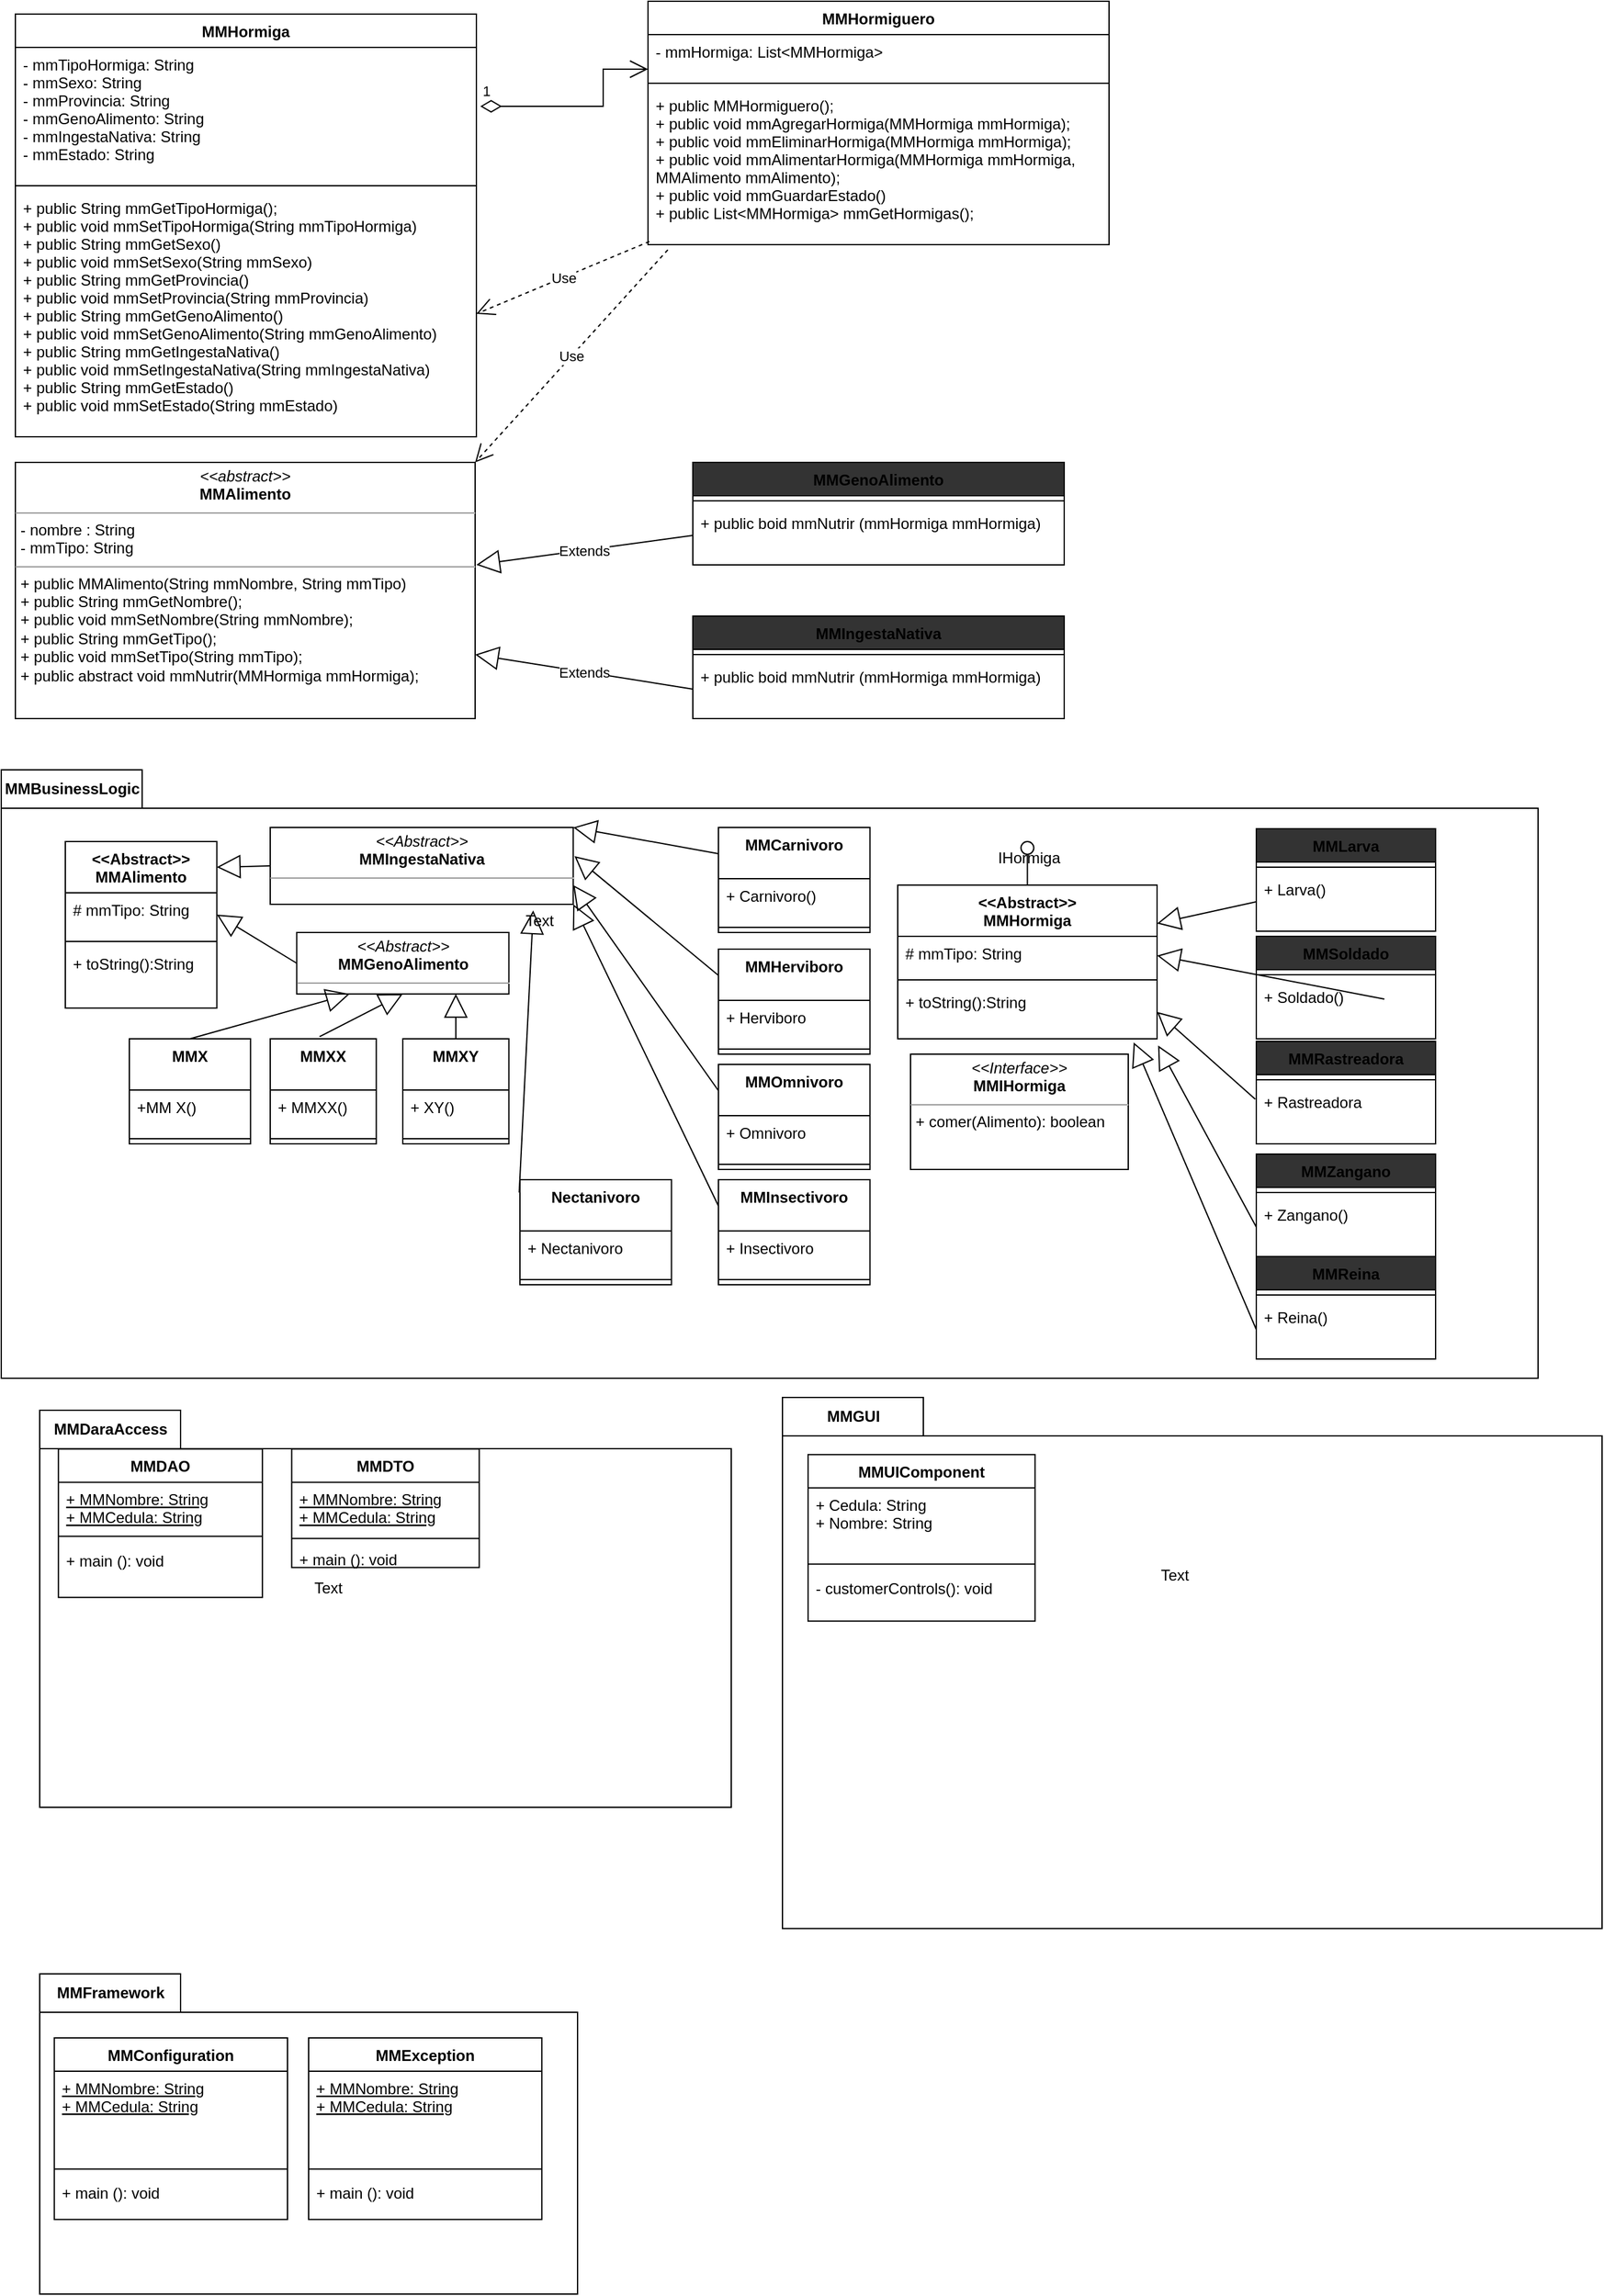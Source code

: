 <mxfile>
    <diagram id="z_uSLRBLm9-AL7y3q-LX" name="Page-1">
        <mxGraphModel dx="986" dy="571" grid="1" gridSize="10" guides="1" tooltips="1" connect="1" arrows="1" fold="1" page="1" pageScale="1" pageWidth="850" pageHeight="1100" math="0" shadow="0">
            <root>
                <mxCell id="0"/>
                <mxCell id="1" parent="0"/>
                <mxCell id="23" value="&lt;p style=&quot;margin:0px;margin-top:4px;text-align:center;&quot;&gt;&lt;i&gt;&amp;lt;&amp;lt;abstract&amp;gt;&amp;gt;&lt;/i&gt;&lt;br&gt;&lt;b&gt;MMAlimento&lt;/b&gt;&lt;/p&gt;&lt;hr size=&quot;1&quot;&gt;&lt;p style=&quot;margin:0px;margin-left:4px;&quot;&gt;- nombre : String&lt;br&gt;&lt;/p&gt;&lt;p style=&quot;margin:0px;margin-left:4px;&quot;&gt;- mmTipo: String&lt;/p&gt;&lt;hr size=&quot;1&quot;&gt;&lt;p style=&quot;margin:0px;margin-left:4px;&quot;&gt;+ public MMAlimento(String mmNombre, String mmTipo)&lt;/p&gt;&lt;p style=&quot;margin:0px;margin-left:4px;&quot;&gt;+ public String mmGetNombre();&lt;/p&gt;&lt;p style=&quot;margin:0px;margin-left:4px;&quot;&gt;+ public void mmSetNombre(String mmNombre);&lt;/p&gt;&lt;p style=&quot;margin:0px;margin-left:4px;&quot;&gt;+ public String mmGetTipo();&lt;/p&gt;&lt;p style=&quot;margin:0px;margin-left:4px;&quot;&gt;+ public void mmSetTipo(String mmTipo);&lt;/p&gt;&lt;p style=&quot;margin:0px;margin-left:4px;&quot;&gt;+ public abstract void mmNutrir(MMHormiga mmHormiga);&lt;/p&gt;" style="verticalAlign=top;align=left;overflow=fill;fontSize=12;fontFamily=Helvetica;html=1;" parent="1" vertex="1">
                    <mxGeometry x="31" y="370" width="359" height="200" as="geometry"/>
                </mxCell>
                <mxCell id="24" value="MMGenoAlimento" style="swimlane;fontStyle=1;align=center;verticalAlign=top;childLayout=stackLayout;horizontal=1;startSize=26;horizontalStack=0;resizeParent=1;resizeParentMax=0;resizeLast=0;collapsible=1;marginBottom=0;fillColor=#333333;strokeColor=#000000;" parent="1" vertex="1">
                    <mxGeometry x="560" y="370" width="290" height="80" as="geometry"/>
                </mxCell>
                <mxCell id="25" value="" style="line;strokeWidth=1;fillColor=none;align=left;verticalAlign=middle;spacingTop=-1;spacingLeft=3;spacingRight=3;rotatable=0;labelPosition=right;points=[];portConstraint=eastwest;strokeColor=inherit;" parent="24" vertex="1">
                    <mxGeometry y="26" width="290" height="8" as="geometry"/>
                </mxCell>
                <mxCell id="26" value="+ public boid mmNutrir (mmHormiga mmHormiga)" style="text;strokeColor=none;fillColor=none;align=left;verticalAlign=top;spacingLeft=4;spacingRight=4;overflow=hidden;rotatable=0;points=[[0,0.5],[1,0.5]];portConstraint=eastwest;" parent="24" vertex="1">
                    <mxGeometry y="34" width="290" height="46" as="geometry"/>
                </mxCell>
                <mxCell id="27" value="MMIngestaNativa" style="swimlane;fontStyle=1;align=center;verticalAlign=top;childLayout=stackLayout;horizontal=1;startSize=26;horizontalStack=0;resizeParent=1;resizeParentMax=0;resizeLast=0;collapsible=1;marginBottom=0;fillColor=#333333;strokeColor=#000000;" parent="1" vertex="1">
                    <mxGeometry x="560" y="490" width="290" height="80" as="geometry"/>
                </mxCell>
                <mxCell id="28" value="" style="line;strokeWidth=1;fillColor=none;align=left;verticalAlign=middle;spacingTop=-1;spacingLeft=3;spacingRight=3;rotatable=0;labelPosition=right;points=[];portConstraint=eastwest;strokeColor=inherit;" parent="27" vertex="1">
                    <mxGeometry y="26" width="290" height="8" as="geometry"/>
                </mxCell>
                <mxCell id="29" value="+ public boid mmNutrir (mmHormiga mmHormiga)" style="text;strokeColor=none;fillColor=none;align=left;verticalAlign=top;spacingLeft=4;spacingRight=4;overflow=hidden;rotatable=0;points=[[0,0.5],[1,0.5]];portConstraint=eastwest;" parent="27" vertex="1">
                    <mxGeometry y="34" width="290" height="46" as="geometry"/>
                </mxCell>
                <mxCell id="30" value="Extends" style="endArrow=block;endSize=16;endFill=0;html=1;entryX=1;entryY=0.75;entryDx=0;entryDy=0;exitX=0;exitY=0.5;exitDx=0;exitDy=0;" parent="1" source="29" target="23" edge="1">
                    <mxGeometry width="160" relative="1" as="geometry">
                        <mxPoint x="569.75" y="781" as="sourcePoint"/>
                        <mxPoint x="420" y="470" as="targetPoint"/>
                        <Array as="points"/>
                    </mxGeometry>
                </mxCell>
                <mxCell id="31" value="Extends" style="endArrow=block;endSize=16;endFill=0;html=1;entryX=1;entryY=0.75;entryDx=0;entryDy=0;exitX=0;exitY=0.5;exitDx=0;exitDy=0;" parent="1" source="26" edge="1">
                    <mxGeometry width="160" relative="1" as="geometry">
                        <mxPoint x="561" y="477" as="sourcePoint"/>
                        <mxPoint x="391" y="450" as="targetPoint"/>
                        <Array as="points"/>
                    </mxGeometry>
                </mxCell>
                <mxCell id="35" value="1" style="endArrow=open;html=1;endSize=12;startArrow=diamondThin;startSize=14;startFill=0;edgeStyle=orthogonalEdgeStyle;align=left;verticalAlign=bottom;rounded=0;sourcePerimeterSpacing=8;targetPerimeterSpacing=8;entryX=0;entryY=0.5;entryDx=0;entryDy=0;" parent="1" edge="1">
                    <mxGeometry x="-1" y="3" relative="1" as="geometry">
                        <mxPoint x="394" y="92" as="sourcePoint"/>
                        <mxPoint x="525" y="63" as="targetPoint"/>
                        <Array as="points">
                            <mxPoint x="490" y="92"/>
                            <mxPoint x="490" y="63"/>
                        </Array>
                    </mxGeometry>
                </mxCell>
                <mxCell id="36" value="Use" style="endArrow=open;endSize=12;dashed=1;html=1;rounded=0;sourcePerimeterSpacing=8;targetPerimeterSpacing=8;entryX=1;entryY=0.5;entryDx=0;entryDy=0;exitX=0.003;exitY=0.98;exitDx=0;exitDy=0;exitPerimeter=0;" parent="1" source="49" edge="1">
                    <mxGeometry width="160" relative="1" as="geometry">
                        <mxPoint x="523.56" y="208.414" as="sourcePoint"/>
                        <mxPoint x="391" y="254" as="targetPoint"/>
                    </mxGeometry>
                </mxCell>
                <mxCell id="37" value="Use" style="endArrow=open;endSize=12;dashed=1;html=1;rounded=0;sourcePerimeterSpacing=8;targetPerimeterSpacing=8;entryX=1;entryY=0;entryDx=0;entryDy=0;exitX=0.043;exitY=1.033;exitDx=0;exitDy=0;exitPerimeter=0;" parent="1" source="49" target="23" edge="1">
                    <mxGeometry width="160" relative="1" as="geometry">
                        <mxPoint x="524.28" y="211.586" as="sourcePoint"/>
                        <mxPoint x="401" y="264" as="targetPoint"/>
                    </mxGeometry>
                </mxCell>
                <mxCell id="42" value="MMHormiga" style="swimlane;fontStyle=1;align=center;verticalAlign=top;childLayout=stackLayout;horizontal=1;startSize=26;horizontalStack=0;resizeParent=1;resizeParentMax=0;resizeLast=0;collapsible=1;marginBottom=0;" parent="1" vertex="1">
                    <mxGeometry x="31" y="20" width="360" height="330" as="geometry">
                        <mxRectangle x="20" y="10" width="90" height="30" as="alternateBounds"/>
                    </mxGeometry>
                </mxCell>
                <mxCell id="43" value="- mmTipoHormiga: String&#10;- mmSexo: String&#10;- mmProvincia: String&#10;- mmGenoAlimento: String&#10;- mmIngestaNativa: String&#10;- mmEstado: String" style="text;strokeColor=none;fillColor=none;align=left;verticalAlign=top;spacingLeft=4;spacingRight=4;overflow=hidden;rotatable=0;points=[[0,0.5],[1,0.5]];portConstraint=eastwest;" parent="42" vertex="1">
                    <mxGeometry y="26" width="360" height="104" as="geometry"/>
                </mxCell>
                <mxCell id="44" value="" style="line;strokeWidth=1;fillColor=none;align=left;verticalAlign=middle;spacingTop=-1;spacingLeft=3;spacingRight=3;rotatable=0;labelPosition=right;points=[];portConstraint=eastwest;strokeColor=inherit;" parent="42" vertex="1">
                    <mxGeometry y="130" width="360" height="8" as="geometry"/>
                </mxCell>
                <mxCell id="45" value="+ public String mmGetTipoHormiga();&#10;+ public void mmSetTipoHormiga(String mmTipoHormiga)&#10;+ public String mmGetSexo()&#10;+ public void mmSetSexo(String mmSexo)&#10;+ public String mmGetProvincia()&#10;+ public void mmSetProvincia(String mmProvincia)&#10;+ public String mmGetGenoAlimento()&#10;+ public void mmSetGenoAlimento(String mmGenoAlimento)&#10;+ public String mmGetIngestaNativa()&#10;+ public void mmSetIngestaNativa(String mmIngestaNativa)&#10;+ public String mmGetEstado()&#10;+ public void mmSetEstado(String mmEstado)" style="text;strokeColor=none;fillColor=none;align=left;verticalAlign=top;spacingLeft=4;spacingRight=4;overflow=hidden;rotatable=0;points=[[0,0.5],[1,0.5]];portConstraint=eastwest;" parent="42" vertex="1">
                    <mxGeometry y="138" width="360" height="192" as="geometry"/>
                </mxCell>
                <mxCell id="46" value="MMHormiguero" style="swimlane;fontStyle=1;align=center;verticalAlign=top;childLayout=stackLayout;horizontal=1;startSize=26;horizontalStack=0;resizeParent=1;resizeParentMax=0;resizeLast=0;collapsible=1;marginBottom=0;" parent="1" vertex="1">
                    <mxGeometry x="525" y="10" width="360" height="190" as="geometry">
                        <mxRectangle x="20" y="10" width="90" height="30" as="alternateBounds"/>
                    </mxGeometry>
                </mxCell>
                <mxCell id="47" value="- mmHormiga: List&lt;MMHormiga&gt;" style="text;strokeColor=none;fillColor=none;align=left;verticalAlign=top;spacingLeft=4;spacingRight=4;overflow=hidden;rotatable=0;points=[[0,0.5],[1,0.5]];portConstraint=eastwest;" parent="46" vertex="1">
                    <mxGeometry y="26" width="360" height="34" as="geometry"/>
                </mxCell>
                <mxCell id="48" value="" style="line;strokeWidth=1;fillColor=none;align=left;verticalAlign=middle;spacingTop=-1;spacingLeft=3;spacingRight=3;rotatable=0;labelPosition=right;points=[];portConstraint=eastwest;strokeColor=inherit;" parent="46" vertex="1">
                    <mxGeometry y="60" width="360" height="8" as="geometry"/>
                </mxCell>
                <mxCell id="49" value="+ public MMHormiguero();&#10;+ public void mmAgregarHormiga(MMHormiga mmHormiga);&#10;+ public void mmEliminarHormiga(MMHormiga mmHormiga);&#10;+ public void mmAlimentarHormiga(MMHormiga mmHormiga, &#10;MMAlimento mmAlimento);&#10;+ public void mmGuardarEstado()&#10;+ public List&lt;MMHormiga&gt; mmGetHormigas();" style="text;strokeColor=none;fillColor=none;align=left;verticalAlign=top;spacingLeft=4;spacingRight=4;overflow=hidden;rotatable=0;points=[[0,0.5],[1,0.5]];portConstraint=eastwest;" parent="46" vertex="1">
                    <mxGeometry y="68" width="360" height="122" as="geometry"/>
                </mxCell>
                <mxCell id="133" value="MMGUI" style="shape=folder;fontStyle=1;tabWidth=110;tabHeight=30;tabPosition=left;html=1;boundedLbl=1;labelInHeader=1;container=1;collapsible=0;" parent="1" vertex="1">
                    <mxGeometry x="630" y="1100" width="640" height="414.63" as="geometry"/>
                </mxCell>
                <mxCell id="134" value="Text" style="html=1;strokeColor=none;resizeWidth=1;resizeHeight=1;fillColor=none;part=1;connectable=0;allowArrows=0;deletable=0;" parent="133" vertex="1">
                    <mxGeometry width="611.043" height="218.4" relative="1" as="geometry">
                        <mxPoint y="30" as="offset"/>
                    </mxGeometry>
                </mxCell>
                <mxCell id="159" value="MMUIComponent" style="swimlane;fontStyle=1;align=center;verticalAlign=top;childLayout=stackLayout;horizontal=1;startSize=26;horizontalStack=0;resizeParent=1;resizeParentMax=0;resizeLast=0;collapsible=1;marginBottom=0;" parent="133" vertex="1">
                    <mxGeometry x="20.001" y="44.57" width="177.23" height="130.003" as="geometry"/>
                </mxCell>
                <mxCell id="160" value="+ Cedula: String&#10;+ Nombre: String" style="text;strokeColor=none;fillColor=none;align=left;verticalAlign=top;spacingLeft=4;spacingRight=4;overflow=hidden;rotatable=0;points=[[0,0.5],[1,0.5]];portConstraint=eastwest;fontStyle=0" parent="159" vertex="1">
                    <mxGeometry y="26" width="177.23" height="54" as="geometry"/>
                </mxCell>
                <mxCell id="161" value="" style="line;strokeWidth=1;fillColor=none;align=left;verticalAlign=middle;spacingTop=-1;spacingLeft=3;spacingRight=3;rotatable=0;labelPosition=right;points=[];portConstraint=eastwest;strokeColor=inherit;" parent="159" vertex="1">
                    <mxGeometry y="80" width="177.23" height="11.143" as="geometry"/>
                </mxCell>
                <mxCell id="162" value="- customerControls(): void" style="text;strokeColor=none;fillColor=none;align=left;verticalAlign=top;spacingLeft=4;spacingRight=4;overflow=hidden;rotatable=0;points=[[0,0.5],[1,0.5]];portConstraint=eastwest;" parent="159" vertex="1">
                    <mxGeometry y="91.143" width="177.23" height="38.86" as="geometry"/>
                </mxCell>
                <mxCell id="135" value="MMBusinessLogic" style="shape=folder;fontStyle=1;tabWidth=110;tabHeight=30;tabPosition=left;html=1;boundedLbl=1;labelInHeader=1;container=1;collapsible=0;" parent="1" vertex="1">
                    <mxGeometry x="20" y="610" width="1200" height="475" as="geometry"/>
                </mxCell>
                <mxCell id="136" value="Text" style="html=1;strokeColor=none;resizeWidth=1;resizeHeight=1;fillColor=none;part=1;connectable=0;allowArrows=0;deletable=0;" parent="135" vertex="1">
                    <mxGeometry width="840" height="175" relative="1" as="geometry">
                        <mxPoint y="30" as="offset"/>
                    </mxGeometry>
                </mxCell>
                <mxCell id="77" value="&lt;p style=&quot;margin:0px;margin-top:4px;text-align:center;&quot;&gt;&lt;i&gt;&amp;lt;&amp;lt;Abstract&amp;gt;&amp;gt;&lt;/i&gt;&lt;br&gt;&lt;b&gt;MMIngestaNativa&lt;/b&gt;&lt;/p&gt;&lt;hr size=&quot;1&quot;&gt;&lt;p style=&quot;margin:0px;margin-left:4px;&quot;&gt;&lt;/p&gt;&lt;p style=&quot;margin:0px;margin-left:4px;&quot;&gt;&lt;br&gt;&lt;/p&gt;" style="verticalAlign=top;align=left;overflow=fill;fontSize=12;fontFamily=Helvetica;html=1;" parent="135" vertex="1">
                    <mxGeometry x="210.0" y="45" width="236.62" height="60" as="geometry"/>
                </mxCell>
                <mxCell id="78" value="&lt;p style=&quot;margin:0px;margin-top:4px;text-align:center;&quot;&gt;&lt;i&gt;&amp;lt;&amp;lt;Abstract&amp;gt;&amp;gt;&lt;/i&gt;&lt;br&gt;&lt;b&gt;MMGenoAlimento&lt;/b&gt;&lt;/p&gt;&lt;hr size=&quot;1&quot;&gt;&lt;p style=&quot;margin:0px;margin-left:4px;&quot;&gt;&lt;/p&gt;&lt;p style=&quot;margin:0px;margin-left:4px;&quot;&gt;&lt;br&gt;&lt;/p&gt;" style="verticalAlign=top;align=left;overflow=fill;fontSize=12;fontFamily=Helvetica;html=1;" parent="135" vertex="1">
                    <mxGeometry x="230.709" y="127" width="165.634" height="48" as="geometry"/>
                </mxCell>
                <mxCell id="82" value="&lt;&lt;Abstract&gt;&gt;&#10;MMAlimento" style="swimlane;fontStyle=1;align=center;verticalAlign=top;childLayout=stackLayout;horizontal=1;startSize=40;horizontalStack=0;resizeParent=1;resizeParentMax=0;resizeLast=0;collapsible=1;marginBottom=0;" parent="135" vertex="1">
                    <mxGeometry x="50.002" y="56" width="118.31" height="130" as="geometry">
                        <mxRectangle x="20" y="10" width="90" height="30" as="alternateBounds"/>
                    </mxGeometry>
                </mxCell>
                <mxCell id="83" value="# mmTipo: String" style="text;strokeColor=none;fillColor=none;align=left;verticalAlign=top;spacingLeft=4;spacingRight=4;overflow=hidden;rotatable=0;points=[[0,0.5],[1,0.5]];portConstraint=eastwest;" parent="82" vertex="1">
                    <mxGeometry y="40" width="118.31" height="34" as="geometry"/>
                </mxCell>
                <mxCell id="84" value="" style="line;strokeWidth=1;fillColor=none;align=left;verticalAlign=middle;spacingTop=-1;spacingLeft=3;spacingRight=3;rotatable=0;labelPosition=right;points=[];portConstraint=eastwest;strokeColor=inherit;" parent="82" vertex="1">
                    <mxGeometry y="74" width="118.31" height="8" as="geometry"/>
                </mxCell>
                <mxCell id="85" value="+ toString():String" style="text;strokeColor=none;fillColor=none;align=left;verticalAlign=top;spacingLeft=4;spacingRight=4;overflow=hidden;rotatable=0;points=[[0,0.5],[1,0.5]];portConstraint=eastwest;" parent="82" vertex="1">
                    <mxGeometry y="82" width="118.31" height="48" as="geometry"/>
                </mxCell>
                <mxCell id="86" value="" style="endArrow=block;endSize=16;endFill=0;html=1;exitX=0;exitY=0.5;exitDx=0;exitDy=0;entryX=1;entryY=0.154;entryDx=0;entryDy=0;entryPerimeter=0;" parent="135" source="77" target="82" edge="1">
                    <mxGeometry x="-0.273" y="2" width="160" relative="1" as="geometry">
                        <mxPoint x="474.955" y="334.19" as="sourcePoint"/>
                        <mxPoint x="212.958" y="76.004" as="targetPoint"/>
                        <Array as="points"/>
                        <mxPoint as="offset"/>
                    </mxGeometry>
                </mxCell>
                <mxCell id="87" value="" style="endArrow=block;endSize=16;endFill=0;html=1;exitX=0;exitY=0.5;exitDx=0;exitDy=0;entryX=1;entryY=0.5;entryDx=0;entryDy=0;" parent="135" source="78" target="83" edge="1">
                    <mxGeometry x="-0.273" y="2" width="160" relative="1" as="geometry">
                        <mxPoint x="331.268" y="106" as="sourcePoint"/>
                        <mxPoint x="224.789" y="96.02" as="targetPoint"/>
                        <Array as="points"/>
                        <mxPoint as="offset"/>
                    </mxGeometry>
                </mxCell>
                <mxCell id="88" value="MMX" style="swimlane;fontStyle=1;align=center;verticalAlign=top;childLayout=stackLayout;horizontal=1;startSize=40;horizontalStack=0;resizeParent=1;resizeParentMax=0;resizeLast=0;collapsible=1;marginBottom=0;" parent="135" vertex="1">
                    <mxGeometry x="100.003" y="210" width="94.648" height="82" as="geometry">
                        <mxRectangle x="20" y="10" width="90" height="30" as="alternateBounds"/>
                    </mxGeometry>
                </mxCell>
                <mxCell id="89" value="+MM X()" style="text;strokeColor=none;fillColor=none;align=left;verticalAlign=top;spacingLeft=4;spacingRight=4;overflow=hidden;rotatable=0;points=[[0,0.5],[1,0.5]];portConstraint=eastwest;" parent="88" vertex="1">
                    <mxGeometry y="40" width="94.648" height="34" as="geometry"/>
                </mxCell>
                <mxCell id="90" value="" style="line;strokeWidth=1;fillColor=none;align=left;verticalAlign=middle;spacingTop=-1;spacingLeft=3;spacingRight=3;rotatable=0;labelPosition=right;points=[];portConstraint=eastwest;strokeColor=inherit;" parent="88" vertex="1">
                    <mxGeometry y="74" width="94.648" height="8" as="geometry"/>
                </mxCell>
                <mxCell id="92" value="MMXX" style="swimlane;fontStyle=1;align=center;verticalAlign=top;childLayout=stackLayout;horizontal=1;startSize=40;horizontalStack=0;resizeParent=1;resizeParentMax=0;resizeLast=0;collapsible=1;marginBottom=0;" parent="135" vertex="1">
                    <mxGeometry x="210.003" y="210" width="82.817" height="82" as="geometry">
                        <mxRectangle x="20" y="10" width="90" height="30" as="alternateBounds"/>
                    </mxGeometry>
                </mxCell>
                <mxCell id="93" value="+ MMXX()" style="text;strokeColor=none;fillColor=none;align=left;verticalAlign=top;spacingLeft=4;spacingRight=4;overflow=hidden;rotatable=0;points=[[0,0.5],[1,0.5]];portConstraint=eastwest;" parent="92" vertex="1">
                    <mxGeometry y="40" width="82.817" height="34" as="geometry"/>
                </mxCell>
                <mxCell id="94" value="" style="line;strokeWidth=1;fillColor=none;align=left;verticalAlign=middle;spacingTop=-1;spacingLeft=3;spacingRight=3;rotatable=0;labelPosition=right;points=[];portConstraint=eastwest;strokeColor=inherit;" parent="92" vertex="1">
                    <mxGeometry y="74" width="82.817" height="8" as="geometry"/>
                </mxCell>
                <mxCell id="96" value="MMXY" style="swimlane;fontStyle=1;align=center;verticalAlign=top;childLayout=stackLayout;horizontal=1;startSize=40;horizontalStack=0;resizeParent=1;resizeParentMax=0;resizeLast=0;collapsible=1;marginBottom=0;" parent="135" vertex="1">
                    <mxGeometry x="313.527" y="210" width="82.817" height="82" as="geometry">
                        <mxRectangle x="20" y="10" width="90" height="30" as="alternateBounds"/>
                    </mxGeometry>
                </mxCell>
                <mxCell id="97" value="+ XY()" style="text;strokeColor=none;fillColor=none;align=left;verticalAlign=top;spacingLeft=4;spacingRight=4;overflow=hidden;rotatable=0;points=[[0,0.5],[1,0.5]];portConstraint=eastwest;" parent="96" vertex="1">
                    <mxGeometry y="40" width="82.817" height="34" as="geometry"/>
                </mxCell>
                <mxCell id="98" value="" style="line;strokeWidth=1;fillColor=none;align=left;verticalAlign=middle;spacingTop=-1;spacingLeft=3;spacingRight=3;rotatable=0;labelPosition=right;points=[];portConstraint=eastwest;strokeColor=inherit;" parent="96" vertex="1">
                    <mxGeometry y="74" width="82.817" height="8" as="geometry"/>
                </mxCell>
                <mxCell id="100" value="" style="endArrow=block;endSize=16;endFill=0;html=1;exitX=0.5;exitY=0;exitDx=0;exitDy=0;entryX=0.25;entryY=1;entryDx=0;entryDy=0;" parent="135" source="88" target="78" edge="1">
                    <mxGeometry x="-0.273" y="2" width="160" relative="1" as="geometry">
                        <mxPoint x="319.437" y="249" as="sourcePoint"/>
                        <mxPoint x="212.958" y="196" as="targetPoint"/>
                        <Array as="points"/>
                        <mxPoint as="offset"/>
                    </mxGeometry>
                </mxCell>
                <mxCell id="101" value="" style="endArrow=block;endSize=16;endFill=0;html=1;exitX=0.465;exitY=-0.02;exitDx=0;exitDy=0;entryX=0.5;entryY=1;entryDx=0;entryDy=0;exitPerimeter=0;" parent="135" source="92" target="78" edge="1">
                    <mxGeometry x="-0.273" y="2" width="160" relative="1" as="geometry">
                        <mxPoint x="532.394" y="269" as="sourcePoint"/>
                        <mxPoint x="425.915" y="216" as="targetPoint"/>
                        <Array as="points"/>
                        <mxPoint as="offset"/>
                    </mxGeometry>
                </mxCell>
                <mxCell id="102" value="" style="endArrow=block;endSize=16;endFill=0;html=1;exitX=0.5;exitY=0;exitDx=0;exitDy=0;entryX=0.75;entryY=1;entryDx=0;entryDy=0;" parent="135" source="96" target="78" edge="1">
                    <mxGeometry x="-0.273" y="2" width="160" relative="1" as="geometry">
                        <mxPoint x="686.197" y="269" as="sourcePoint"/>
                        <mxPoint x="579.718" y="216" as="targetPoint"/>
                        <Array as="points"/>
                        <mxPoint as="offset"/>
                    </mxGeometry>
                </mxCell>
                <mxCell id="104" value="MMCarnivoro" style="swimlane;fontStyle=1;align=center;verticalAlign=top;childLayout=stackLayout;horizontal=1;startSize=40;horizontalStack=0;resizeParent=1;resizeParentMax=0;resizeLast=0;collapsible=1;marginBottom=0;" parent="135" vertex="1">
                    <mxGeometry x="560.002" y="45" width="118.31" height="82" as="geometry">
                        <mxRectangle x="20" y="10" width="90" height="30" as="alternateBounds"/>
                    </mxGeometry>
                </mxCell>
                <mxCell id="105" value="+ Carnivoro()" style="text;strokeColor=none;fillColor=none;align=left;verticalAlign=top;spacingLeft=4;spacingRight=4;overflow=hidden;rotatable=0;points=[[0,0.5],[1,0.5]];portConstraint=eastwest;" parent="104" vertex="1">
                    <mxGeometry y="40" width="118.31" height="34" as="geometry"/>
                </mxCell>
                <mxCell id="106" value="" style="line;strokeWidth=1;fillColor=none;align=left;verticalAlign=middle;spacingTop=-1;spacingLeft=3;spacingRight=3;rotatable=0;labelPosition=right;points=[];portConstraint=eastwest;strokeColor=inherit;" parent="104" vertex="1">
                    <mxGeometry y="74" width="118.31" height="8" as="geometry"/>
                </mxCell>
                <mxCell id="107" value="MMHerviboro" style="swimlane;fontStyle=1;align=center;verticalAlign=top;childLayout=stackLayout;horizontal=1;startSize=40;horizontalStack=0;resizeParent=1;resizeParentMax=0;resizeLast=0;collapsible=1;marginBottom=0;" parent="135" vertex="1">
                    <mxGeometry x="560.002" y="140" width="118.31" height="82" as="geometry">
                        <mxRectangle x="20" y="10" width="90" height="30" as="alternateBounds"/>
                    </mxGeometry>
                </mxCell>
                <mxCell id="108" value="+ Herviboro" style="text;strokeColor=none;fillColor=none;align=left;verticalAlign=top;spacingLeft=4;spacingRight=4;overflow=hidden;rotatable=0;points=[[0,0.5],[1,0.5]];portConstraint=eastwest;" parent="107" vertex="1">
                    <mxGeometry y="40" width="118.31" height="34" as="geometry"/>
                </mxCell>
                <mxCell id="109" value="" style="line;strokeWidth=1;fillColor=none;align=left;verticalAlign=middle;spacingTop=-1;spacingLeft=3;spacingRight=3;rotatable=0;labelPosition=right;points=[];portConstraint=eastwest;strokeColor=inherit;" parent="107" vertex="1">
                    <mxGeometry y="74" width="118.31" height="8" as="geometry"/>
                </mxCell>
                <mxCell id="110" value="MMOmnivoro" style="swimlane;fontStyle=1;align=center;verticalAlign=top;childLayout=stackLayout;horizontal=1;startSize=40;horizontalStack=0;resizeParent=1;resizeParentMax=0;resizeLast=0;collapsible=1;marginBottom=0;" parent="135" vertex="1">
                    <mxGeometry x="560.002" y="230" width="118.31" height="82" as="geometry">
                        <mxRectangle x="20" y="10" width="90" height="30" as="alternateBounds"/>
                    </mxGeometry>
                </mxCell>
                <mxCell id="111" value="+ Omnivoro" style="text;strokeColor=none;fillColor=none;align=left;verticalAlign=top;spacingLeft=4;spacingRight=4;overflow=hidden;rotatable=0;points=[[0,0.5],[1,0.5]];portConstraint=eastwest;" parent="110" vertex="1">
                    <mxGeometry y="40" width="118.31" height="34" as="geometry"/>
                </mxCell>
                <mxCell id="112" value="" style="line;strokeWidth=1;fillColor=none;align=left;verticalAlign=middle;spacingTop=-1;spacingLeft=3;spacingRight=3;rotatable=0;labelPosition=right;points=[];portConstraint=eastwest;strokeColor=inherit;" parent="110" vertex="1">
                    <mxGeometry y="74" width="118.31" height="8" as="geometry"/>
                </mxCell>
                <mxCell id="113" value="MMInsectivoro" style="swimlane;fontStyle=1;align=center;verticalAlign=top;childLayout=stackLayout;horizontal=1;startSize=40;horizontalStack=0;resizeParent=1;resizeParentMax=0;resizeLast=0;collapsible=1;marginBottom=0;" parent="135" vertex="1">
                    <mxGeometry x="560.002" y="320" width="118.31" height="82" as="geometry">
                        <mxRectangle x="20" y="10" width="90" height="30" as="alternateBounds"/>
                    </mxGeometry>
                </mxCell>
                <mxCell id="114" value="+ Insectivoro" style="text;strokeColor=none;fillColor=none;align=left;verticalAlign=top;spacingLeft=4;spacingRight=4;overflow=hidden;rotatable=0;points=[[0,0.5],[1,0.5]];portConstraint=eastwest;" parent="113" vertex="1">
                    <mxGeometry y="40" width="118.31" height="34" as="geometry"/>
                </mxCell>
                <mxCell id="115" value="" style="line;strokeWidth=1;fillColor=none;align=left;verticalAlign=middle;spacingTop=-1;spacingLeft=3;spacingRight=3;rotatable=0;labelPosition=right;points=[];portConstraint=eastwest;strokeColor=inherit;" parent="113" vertex="1">
                    <mxGeometry y="74" width="118.31" height="8" as="geometry"/>
                </mxCell>
                <mxCell id="116" value="Nectanivoro" style="swimlane;fontStyle=1;align=center;verticalAlign=top;childLayout=stackLayout;horizontal=1;startSize=40;horizontalStack=0;resizeParent=1;resizeParentMax=0;resizeLast=0;collapsible=1;marginBottom=0;" parent="135" vertex="1">
                    <mxGeometry x="405.0" y="320" width="118.31" height="82" as="geometry">
                        <mxRectangle x="20" y="10" width="90" height="30" as="alternateBounds"/>
                    </mxGeometry>
                </mxCell>
                <mxCell id="117" value="+ Nectanivoro" style="text;strokeColor=none;fillColor=none;align=left;verticalAlign=top;spacingLeft=4;spacingRight=4;overflow=hidden;rotatable=0;points=[[0,0.5],[1,0.5]];portConstraint=eastwest;" parent="116" vertex="1">
                    <mxGeometry y="40" width="118.31" height="34" as="geometry"/>
                </mxCell>
                <mxCell id="118" value="" style="line;strokeWidth=1;fillColor=none;align=left;verticalAlign=middle;spacingTop=-1;spacingLeft=3;spacingRight=3;rotatable=0;labelPosition=right;points=[];portConstraint=eastwest;strokeColor=inherit;" parent="116" vertex="1">
                    <mxGeometry y="74" width="118.31" height="8" as="geometry"/>
                </mxCell>
                <mxCell id="119" value="" style="endArrow=block;endSize=16;endFill=0;html=1;exitX=0;exitY=0.25;exitDx=0;exitDy=0;entryX=1;entryY=0;entryDx=0;entryDy=0;" parent="135" source="104" target="77" edge="1">
                    <mxGeometry x="-0.273" y="2" width="160" relative="1" as="geometry">
                        <mxPoint x="774.93" y="241" as="sourcePoint"/>
                        <mxPoint x="615.211" y="111" as="targetPoint"/>
                        <Array as="points"/>
                        <mxPoint as="offset"/>
                    </mxGeometry>
                </mxCell>
                <mxCell id="120" value="" style="endArrow=block;endSize=16;endFill=0;html=1;exitX=0;exitY=0.25;exitDx=0;exitDy=0;entryX=1.004;entryY=0.373;entryDx=0;entryDy=0;entryPerimeter=0;" parent="135" source="107" target="77" edge="1">
                    <mxGeometry x="-0.273" y="2" width="160" relative="1" as="geometry">
                        <mxPoint x="887.324" y="76" as="sourcePoint"/>
                        <mxPoint x="579.718" y="87.5" as="targetPoint"/>
                        <Array as="points"/>
                        <mxPoint as="offset"/>
                    </mxGeometry>
                </mxCell>
                <mxCell id="121" value="" style="endArrow=block;endSize=16;endFill=0;html=1;exitX=0;exitY=0.25;exitDx=0;exitDy=0;entryX=1;entryY=0.75;entryDx=0;entryDy=0;" parent="135" source="110" target="77" edge="1">
                    <mxGeometry x="-0.273" y="2" width="160" relative="1" as="geometry">
                        <mxPoint x="863.662" y="126" as="sourcePoint"/>
                        <mxPoint x="556.056" y="137.5" as="targetPoint"/>
                        <Array as="points"/>
                        <mxPoint as="offset"/>
                    </mxGeometry>
                </mxCell>
                <mxCell id="122" value="" style="endArrow=block;endSize=16;endFill=0;html=1;exitX=0;exitY=0.25;exitDx=0;exitDy=0;entryX=1;entryY=1;entryDx=0;entryDy=0;" parent="135" source="113" target="77" edge="1">
                    <mxGeometry x="-0.273" y="2" width="160" relative="1" as="geometry">
                        <mxPoint x="899.155" y="84.5" as="sourcePoint"/>
                        <mxPoint x="591.549" y="96" as="targetPoint"/>
                        <Array as="points"/>
                        <mxPoint as="offset"/>
                    </mxGeometry>
                </mxCell>
                <mxCell id="124" value="" style="endArrow=block;endSize=16;endFill=0;html=1;exitX=-0.005;exitY=0.122;exitDx=0;exitDy=0;entryX=0.868;entryY=1.08;entryDx=0;entryDy=0;entryPerimeter=0;exitPerimeter=0;" parent="135" source="116" target="77" edge="1">
                    <mxGeometry x="-0.273" y="2" width="160" relative="1" as="geometry">
                        <mxPoint x="875.493" y="336.5" as="sourcePoint"/>
                        <mxPoint x="567.887" y="136" as="targetPoint"/>
                        <Array as="points"/>
                        <mxPoint as="offset"/>
                    </mxGeometry>
                </mxCell>
                <mxCell id="50" value="&lt;p style=&quot;margin:0px;margin-top:4px;text-align:center;&quot;&gt;&lt;i&gt;&amp;lt;&amp;lt;Interface&amp;gt;&amp;gt;&lt;/i&gt;&lt;br&gt;&lt;b&gt;MMIHormiga&lt;/b&gt;&lt;/p&gt;&lt;hr size=&quot;1&quot;&gt;&lt;p style=&quot;margin:0px;margin-left:4px;&quot;&gt;&lt;/p&gt;&lt;p style=&quot;margin:0px;margin-left:4px;&quot;&gt;+ comer(Alimento): boolean&lt;/p&gt;&lt;p style=&quot;margin:0px;margin-left:4px;&quot;&gt;&lt;br&gt;&lt;/p&gt;" style="verticalAlign=top;align=left;overflow=fill;fontSize=12;fontFamily=Helvetica;html=1;" parent="135" vertex="1">
                    <mxGeometry x="710" y="222" width="170" height="90" as="geometry"/>
                </mxCell>
                <mxCell id="52" value="&lt;&lt;Abstract&gt;&gt;&#10;MMHormiga" style="swimlane;fontStyle=1;align=center;verticalAlign=top;childLayout=stackLayout;horizontal=1;startSize=40;horizontalStack=0;resizeParent=1;resizeParentMax=0;resizeLast=0;collapsible=1;marginBottom=0;" parent="135" vertex="1">
                    <mxGeometry x="700" y="90" width="202.5" height="120" as="geometry">
                        <mxRectangle x="20" y="10" width="90" height="30" as="alternateBounds"/>
                    </mxGeometry>
                </mxCell>
                <mxCell id="53" value="# mmTipo: String" style="text;strokeColor=none;fillColor=none;align=left;verticalAlign=top;spacingLeft=4;spacingRight=4;overflow=hidden;rotatable=0;points=[[0,0.5],[1,0.5]];portConstraint=eastwest;" parent="52" vertex="1">
                    <mxGeometry y="40" width="202.5" height="30" as="geometry"/>
                </mxCell>
                <mxCell id="54" value="" style="line;strokeWidth=1;fillColor=none;align=left;verticalAlign=middle;spacingTop=-1;spacingLeft=3;spacingRight=3;rotatable=0;labelPosition=right;points=[];portConstraint=eastwest;strokeColor=inherit;" parent="52" vertex="1">
                    <mxGeometry y="70" width="202.5" height="8" as="geometry"/>
                </mxCell>
                <mxCell id="55" value="+ toString():String" style="text;strokeColor=none;fillColor=none;align=left;verticalAlign=top;spacingLeft=4;spacingRight=4;overflow=hidden;rotatable=0;points=[[0,0.5],[1,0.5]];portConstraint=eastwest;" parent="52" vertex="1">
                    <mxGeometry y="78" width="202.5" height="42" as="geometry"/>
                </mxCell>
                <mxCell id="56" value="MMLarva" style="swimlane;fontStyle=1;align=center;verticalAlign=top;childLayout=stackLayout;horizontal=1;startSize=26;horizontalStack=0;resizeParent=1;resizeParentMax=0;resizeLast=0;collapsible=1;marginBottom=0;fillColor=#333333;strokeColor=#000000;" parent="135" vertex="1">
                    <mxGeometry x="980" y="46" width="140" height="80" as="geometry"/>
                </mxCell>
                <mxCell id="57" value="" style="line;strokeWidth=1;fillColor=none;align=left;verticalAlign=middle;spacingTop=-1;spacingLeft=3;spacingRight=3;rotatable=0;labelPosition=right;points=[];portConstraint=eastwest;strokeColor=inherit;" parent="56" vertex="1">
                    <mxGeometry y="26" width="140" height="8" as="geometry"/>
                </mxCell>
                <mxCell id="58" value="+ Larva()" style="text;strokeColor=none;fillColor=none;align=left;verticalAlign=top;spacingLeft=4;spacingRight=4;overflow=hidden;rotatable=0;points=[[0,0.5],[1,0.5]];portConstraint=eastwest;" parent="56" vertex="1">
                    <mxGeometry y="34" width="140" height="46" as="geometry"/>
                </mxCell>
                <mxCell id="59" value="MMSoldado" style="swimlane;fontStyle=1;align=center;verticalAlign=top;childLayout=stackLayout;horizontal=1;startSize=26;horizontalStack=0;resizeParent=1;resizeParentMax=0;resizeLast=0;collapsible=1;marginBottom=0;fillColor=#333333;strokeColor=#000000;" parent="135" vertex="1">
                    <mxGeometry x="980" y="130" width="140" height="80" as="geometry"/>
                </mxCell>
                <mxCell id="60" value="" style="line;strokeWidth=1;fillColor=none;align=left;verticalAlign=middle;spacingTop=-1;spacingLeft=3;spacingRight=3;rotatable=0;labelPosition=right;points=[];portConstraint=eastwest;strokeColor=inherit;" parent="59" vertex="1">
                    <mxGeometry y="26" width="140" height="8" as="geometry"/>
                </mxCell>
                <mxCell id="61" value="+ Soldado()" style="text;strokeColor=none;fillColor=none;align=left;verticalAlign=top;spacingLeft=4;spacingRight=4;overflow=hidden;rotatable=0;points=[[0,0.5],[1,0.5]];portConstraint=eastwest;" parent="59" vertex="1">
                    <mxGeometry y="34" width="140" height="46" as="geometry"/>
                </mxCell>
                <mxCell id="62" value="MMRastreadora" style="swimlane;fontStyle=1;align=center;verticalAlign=top;childLayout=stackLayout;horizontal=1;startSize=26;horizontalStack=0;resizeParent=1;resizeParentMax=0;resizeLast=0;collapsible=1;marginBottom=0;fillColor=#333333;strokeColor=#000000;" parent="135" vertex="1">
                    <mxGeometry x="980" y="212" width="140" height="80" as="geometry"/>
                </mxCell>
                <mxCell id="63" value="" style="line;strokeWidth=1;fillColor=none;align=left;verticalAlign=middle;spacingTop=-1;spacingLeft=3;spacingRight=3;rotatable=0;labelPosition=right;points=[];portConstraint=eastwest;strokeColor=inherit;" parent="62" vertex="1">
                    <mxGeometry y="26" width="140" height="8" as="geometry"/>
                </mxCell>
                <mxCell id="64" value="+ Rastreadora" style="text;strokeColor=none;fillColor=none;align=left;verticalAlign=top;spacingLeft=4;spacingRight=4;overflow=hidden;rotatable=0;points=[[0,0.5],[1,0.5]];portConstraint=eastwest;" parent="62" vertex="1">
                    <mxGeometry y="34" width="140" height="46" as="geometry"/>
                </mxCell>
                <mxCell id="65" value="MMZangano" style="swimlane;fontStyle=1;align=center;verticalAlign=top;childLayout=stackLayout;horizontal=1;startSize=26;horizontalStack=0;resizeParent=1;resizeParentMax=0;resizeLast=0;collapsible=1;marginBottom=0;fillColor=#333333;strokeColor=#000000;" parent="135" vertex="1">
                    <mxGeometry x="980" y="300" width="140" height="80" as="geometry"/>
                </mxCell>
                <mxCell id="66" value="" style="line;strokeWidth=1;fillColor=none;align=left;verticalAlign=middle;spacingTop=-1;spacingLeft=3;spacingRight=3;rotatable=0;labelPosition=right;points=[];portConstraint=eastwest;strokeColor=inherit;" parent="65" vertex="1">
                    <mxGeometry y="26" width="140" height="8" as="geometry"/>
                </mxCell>
                <mxCell id="67" value="+ Zangano()" style="text;strokeColor=none;fillColor=none;align=left;verticalAlign=top;spacingLeft=4;spacingRight=4;overflow=hidden;rotatable=0;points=[[0,0.5],[1,0.5]];portConstraint=eastwest;" parent="65" vertex="1">
                    <mxGeometry y="34" width="140" height="46" as="geometry"/>
                </mxCell>
                <mxCell id="68" value="MMReina" style="swimlane;fontStyle=1;align=center;verticalAlign=top;childLayout=stackLayout;horizontal=1;startSize=26;horizontalStack=0;resizeParent=1;resizeParentMax=0;resizeLast=0;collapsible=1;marginBottom=0;fillColor=#333333;strokeColor=#000000;" parent="135" vertex="1">
                    <mxGeometry x="980" y="380" width="140" height="80" as="geometry"/>
                </mxCell>
                <mxCell id="69" value="" style="line;strokeWidth=1;fillColor=none;align=left;verticalAlign=middle;spacingTop=-1;spacingLeft=3;spacingRight=3;rotatable=0;labelPosition=right;points=[];portConstraint=eastwest;strokeColor=inherit;" parent="68" vertex="1">
                    <mxGeometry y="26" width="140" height="8" as="geometry"/>
                </mxCell>
                <mxCell id="70" value="+ Reina()" style="text;strokeColor=none;fillColor=none;align=left;verticalAlign=top;spacingLeft=4;spacingRight=4;overflow=hidden;rotatable=0;points=[[0,0.5],[1,0.5]];portConstraint=eastwest;" parent="68" vertex="1">
                    <mxGeometry y="34" width="140" height="46" as="geometry"/>
                </mxCell>
                <mxCell id="71" value="" style="endArrow=block;endSize=16;endFill=0;html=1;entryX=1;entryY=0.25;entryDx=0;entryDy=0;exitX=0;exitY=0.5;exitDx=0;exitDy=0;" parent="135" source="58" target="52" edge="1">
                    <mxGeometry x="-0.273" y="2" width="160" relative="1" as="geometry">
                        <mxPoint x="1099" y="59" as="sourcePoint"/>
                        <mxPoint x="915.81" y="80.96" as="targetPoint"/>
                        <Array as="points"/>
                        <mxPoint as="offset"/>
                    </mxGeometry>
                </mxCell>
                <mxCell id="72" value="" style="endArrow=block;endSize=16;endFill=0;html=1;entryX=1;entryY=0.5;entryDx=0;entryDy=0;exitX=0;exitY=0.5;exitDx=0;exitDy=0;" parent="135" target="53" edge="1">
                    <mxGeometry x="-0.273" y="2" width="160" relative="1" as="geometry">
                        <mxPoint x="1080" y="179" as="sourcePoint"/>
                        <mxPoint x="915" y="114" as="targetPoint"/>
                        <Array as="points"/>
                        <mxPoint as="offset"/>
                    </mxGeometry>
                </mxCell>
                <mxCell id="73" value="" style="endArrow=block;endSize=16;endFill=0;html=1;entryX=1;entryY=0.5;entryDx=0;entryDy=0;exitX=-0.006;exitY=0.243;exitDx=0;exitDy=0;exitPerimeter=0;" parent="135" source="64" target="55" edge="1">
                    <mxGeometry x="-0.273" y="2" width="160" relative="1" as="geometry">
                        <mxPoint x="1080" y="219" as="sourcePoint"/>
                        <mxPoint x="915" y="154" as="targetPoint"/>
                        <Array as="points"/>
                        <mxPoint as="offset"/>
                    </mxGeometry>
                </mxCell>
                <mxCell id="75" value="" style="endArrow=block;endSize=16;endFill=0;html=1;exitX=0;exitY=0.5;exitDx=0;exitDy=0;entryX=0.91;entryY=1.067;entryDx=0;entryDy=0;entryPerimeter=0;" parent="135" source="70" target="55" edge="1">
                    <mxGeometry x="-0.273" y="2" width="160" relative="1" as="geometry">
                        <mxPoint x="1015" y="244" as="sourcePoint"/>
                        <mxPoint x="850" y="179" as="targetPoint"/>
                        <Array as="points"/>
                        <mxPoint as="offset"/>
                    </mxGeometry>
                </mxCell>
                <mxCell id="74" value="" style="endArrow=block;endSize=16;endFill=0;html=1;exitX=0;exitY=0.5;exitDx=0;exitDy=0;entryX=1.004;entryY=1.124;entryDx=0;entryDy=0;entryPerimeter=0;" parent="135" source="67" target="55" edge="1">
                    <mxGeometry x="-0.273" y="2" width="160" relative="1" as="geometry">
                        <mxPoint x="1055" y="264" as="sourcePoint"/>
                        <mxPoint x="890" y="199" as="targetPoint"/>
                        <Array as="points"/>
                        <mxPoint as="offset"/>
                    </mxGeometry>
                </mxCell>
                <mxCell id="127" value="" style="rounded=0;orthogonalLoop=1;jettySize=auto;html=1;endArrow=none;endFill=0;sketch=0;sourcePerimeterSpacing=0;targetPerimeterSpacing=0;startSize=14;endSize=14;curved=1;exitX=0.5;exitY=0;exitDx=0;exitDy=0;" parent="135" source="52" target="128" edge="1">
                    <mxGeometry relative="1" as="geometry">
                        <mxPoint x="857.5" y="48" as="sourcePoint"/>
                        <mxPoint x="882.5" y="55" as="targetPoint"/>
                        <Array as="points"/>
                    </mxGeometry>
                </mxCell>
                <mxCell id="128" value="&amp;nbsp; &amp;nbsp; &amp;nbsp;IHormiga" style="ellipse;whiteSpace=wrap;html=1;align=center;aspect=fixed;resizable=0;points=[];outlineConnect=0;sketch=0;" parent="135" vertex="1">
                    <mxGeometry x="796.25" y="56" width="10" height="10" as="geometry"/>
                </mxCell>
                <mxCell id="137" value="MMDaraAccess" style="shape=folder;fontStyle=1;tabWidth=110;tabHeight=30;tabPosition=left;html=1;boundedLbl=1;labelInHeader=1;container=1;collapsible=0;" parent="1" vertex="1">
                    <mxGeometry x="50" y="1110" width="540" height="310" as="geometry"/>
                </mxCell>
                <mxCell id="138" value="Text" style="html=1;strokeColor=none;resizeWidth=1;resizeHeight=1;fillColor=none;part=1;connectable=0;allowArrows=0;deletable=0;" parent="137" vertex="1">
                    <mxGeometry width="450" height="217" relative="1" as="geometry">
                        <mxPoint y="30" as="offset"/>
                    </mxGeometry>
                </mxCell>
                <mxCell id="151" value="MMDAO" style="swimlane;fontStyle=1;align=center;verticalAlign=top;childLayout=stackLayout;horizontal=1;startSize=26;horizontalStack=0;resizeParent=1;resizeParentMax=0;resizeLast=0;collapsible=1;marginBottom=0;" parent="137" vertex="1">
                    <mxGeometry x="14.635" y="30.244" width="159.263" height="115.942" as="geometry"/>
                </mxCell>
                <mxCell id="152" value="+ MMNombre: String&#10;+ MMCedula: String" style="text;strokeColor=none;fillColor=none;align=left;verticalAlign=top;spacingLeft=4;spacingRight=4;overflow=hidden;rotatable=0;points=[[0,0.5],[1,0.5]];portConstraint=eastwest;fontStyle=4" parent="151" vertex="1">
                    <mxGeometry y="26" width="159.263" height="36.693" as="geometry"/>
                </mxCell>
                <mxCell id="153" value="" style="line;strokeWidth=1;fillColor=none;align=left;verticalAlign=middle;spacingTop=-1;spacingLeft=3;spacingRight=3;rotatable=0;labelPosition=right;points=[];portConstraint=eastwest;strokeColor=inherit;" parent="151" vertex="1">
                    <mxGeometry y="62.693" width="159.263" height="10.827" as="geometry"/>
                </mxCell>
                <mxCell id="154" value="+ main (): void" style="text;strokeColor=none;fillColor=none;align=left;verticalAlign=top;spacingLeft=4;spacingRight=4;overflow=hidden;rotatable=0;points=[[0,0.5],[1,0.5]];portConstraint=eastwest;" parent="151" vertex="1">
                    <mxGeometry y="73.521" width="159.263" height="42.421" as="geometry"/>
                </mxCell>
                <mxCell id="169" value="MMDTO" style="swimlane;fontStyle=1;align=center;verticalAlign=top;childLayout=stackLayout;horizontal=1;startSize=26;horizontalStack=0;resizeParent=1;resizeParentMax=0;resizeLast=0;collapsible=1;marginBottom=0;" parent="137" vertex="1">
                    <mxGeometry x="196.78" y="30.244" width="146.441" height="92.537" as="geometry"/>
                </mxCell>
                <mxCell id="170" value="+ MMNombre: String&#10;+ MMCedula: String" style="text;strokeColor=none;fillColor=none;align=left;verticalAlign=top;spacingLeft=4;spacingRight=4;overflow=hidden;rotatable=0;points=[[0,0.5],[1,0.5]];portConstraint=eastwest;fontStyle=4" parent="169" vertex="1">
                    <mxGeometry y="26" width="146.441" height="40.829" as="geometry"/>
                </mxCell>
                <mxCell id="171" value="" style="line;strokeWidth=1;fillColor=none;align=left;verticalAlign=middle;spacingTop=-1;spacingLeft=3;spacingRight=3;rotatable=0;labelPosition=right;points=[];portConstraint=eastwest;strokeColor=inherit;" parent="169" vertex="1">
                    <mxGeometry y="66.829" width="146.441" height="6.049" as="geometry"/>
                </mxCell>
                <mxCell id="172" value="+ main (): void" style="text;strokeColor=none;fillColor=none;align=left;verticalAlign=top;spacingLeft=4;spacingRight=4;overflow=hidden;rotatable=0;points=[[0,0.5],[1,0.5]];portConstraint=eastwest;" parent="169" vertex="1">
                    <mxGeometry y="72.878" width="146.441" height="19.659" as="geometry"/>
                </mxCell>
                <mxCell id="163" value="MMFramework" style="shape=folder;fontStyle=1;tabWidth=110;tabHeight=30;tabPosition=left;html=1;boundedLbl=1;labelInHeader=1;container=1;collapsible=0;" parent="1" vertex="1">
                    <mxGeometry x="50" y="1550" width="420" height="250" as="geometry"/>
                </mxCell>
                <mxCell id="164" value="" style="html=1;strokeColor=none;resizeWidth=1;resizeHeight=1;fillColor=none;part=1;connectable=0;allowArrows=0;deletable=0;" parent="163" vertex="1">
                    <mxGeometry width="420" height="175" relative="1" as="geometry">
                        <mxPoint y="30" as="offset"/>
                    </mxGeometry>
                </mxCell>
                <mxCell id="165" value="MMConfiguration" style="swimlane;fontStyle=1;align=center;verticalAlign=top;childLayout=stackLayout;horizontal=1;startSize=26;horizontalStack=0;resizeParent=1;resizeParentMax=0;resizeLast=0;collapsible=1;marginBottom=0;" parent="163" vertex="1">
                    <mxGeometry x="11.382" y="50" width="182.114" height="141.789" as="geometry"/>
                </mxCell>
                <mxCell id="166" value="+ MMNombre: String&#10;+ MMCedula: String" style="text;strokeColor=none;fillColor=none;align=left;verticalAlign=top;spacingLeft=4;spacingRight=4;overflow=hidden;rotatable=0;points=[[0,0.5],[1,0.5]];portConstraint=eastwest;fontStyle=4" parent="165" vertex="1">
                    <mxGeometry y="26" width="182.114" height="71.053" as="geometry"/>
                </mxCell>
                <mxCell id="167" value="" style="line;strokeWidth=1;fillColor=none;align=left;verticalAlign=middle;spacingTop=-1;spacingLeft=3;spacingRight=3;rotatable=0;labelPosition=right;points=[];portConstraint=eastwest;strokeColor=inherit;" parent="165" vertex="1">
                    <mxGeometry y="97.053" width="182.114" height="10.526" as="geometry"/>
                </mxCell>
                <mxCell id="168" value="+ main (): void" style="text;strokeColor=none;fillColor=none;align=left;verticalAlign=top;spacingLeft=4;spacingRight=4;overflow=hidden;rotatable=0;points=[[0,0.5],[1,0.5]];portConstraint=eastwest;" parent="165" vertex="1">
                    <mxGeometry y="107.579" width="182.114" height="34.211" as="geometry"/>
                </mxCell>
                <mxCell id="185" value="MMException" style="swimlane;fontStyle=1;align=center;verticalAlign=top;childLayout=stackLayout;horizontal=1;startSize=26;horizontalStack=0;resizeParent=1;resizeParentMax=0;resizeLast=0;collapsible=1;marginBottom=0;" parent="163" vertex="1">
                    <mxGeometry x="210.002" y="50" width="182.114" height="141.789" as="geometry"/>
                </mxCell>
                <mxCell id="186" value="+ MMNombre: String&#10;+ MMCedula: String" style="text;strokeColor=none;fillColor=none;align=left;verticalAlign=top;spacingLeft=4;spacingRight=4;overflow=hidden;rotatable=0;points=[[0,0.5],[1,0.5]];portConstraint=eastwest;fontStyle=4" parent="185" vertex="1">
                    <mxGeometry y="26" width="182.114" height="71.053" as="geometry"/>
                </mxCell>
                <mxCell id="187" value="" style="line;strokeWidth=1;fillColor=none;align=left;verticalAlign=middle;spacingTop=-1;spacingLeft=3;spacingRight=3;rotatable=0;labelPosition=right;points=[];portConstraint=eastwest;strokeColor=inherit;" parent="185" vertex="1">
                    <mxGeometry y="97.053" width="182.114" height="10.526" as="geometry"/>
                </mxCell>
                <mxCell id="188" value="+ main (): void" style="text;strokeColor=none;fillColor=none;align=left;verticalAlign=top;spacingLeft=4;spacingRight=4;overflow=hidden;rotatable=0;points=[[0,0.5],[1,0.5]];portConstraint=eastwest;" parent="185" vertex="1">
                    <mxGeometry y="107.579" width="182.114" height="34.211" as="geometry"/>
                </mxCell>
            </root>
        </mxGraphModel>
    </diagram>
</mxfile>